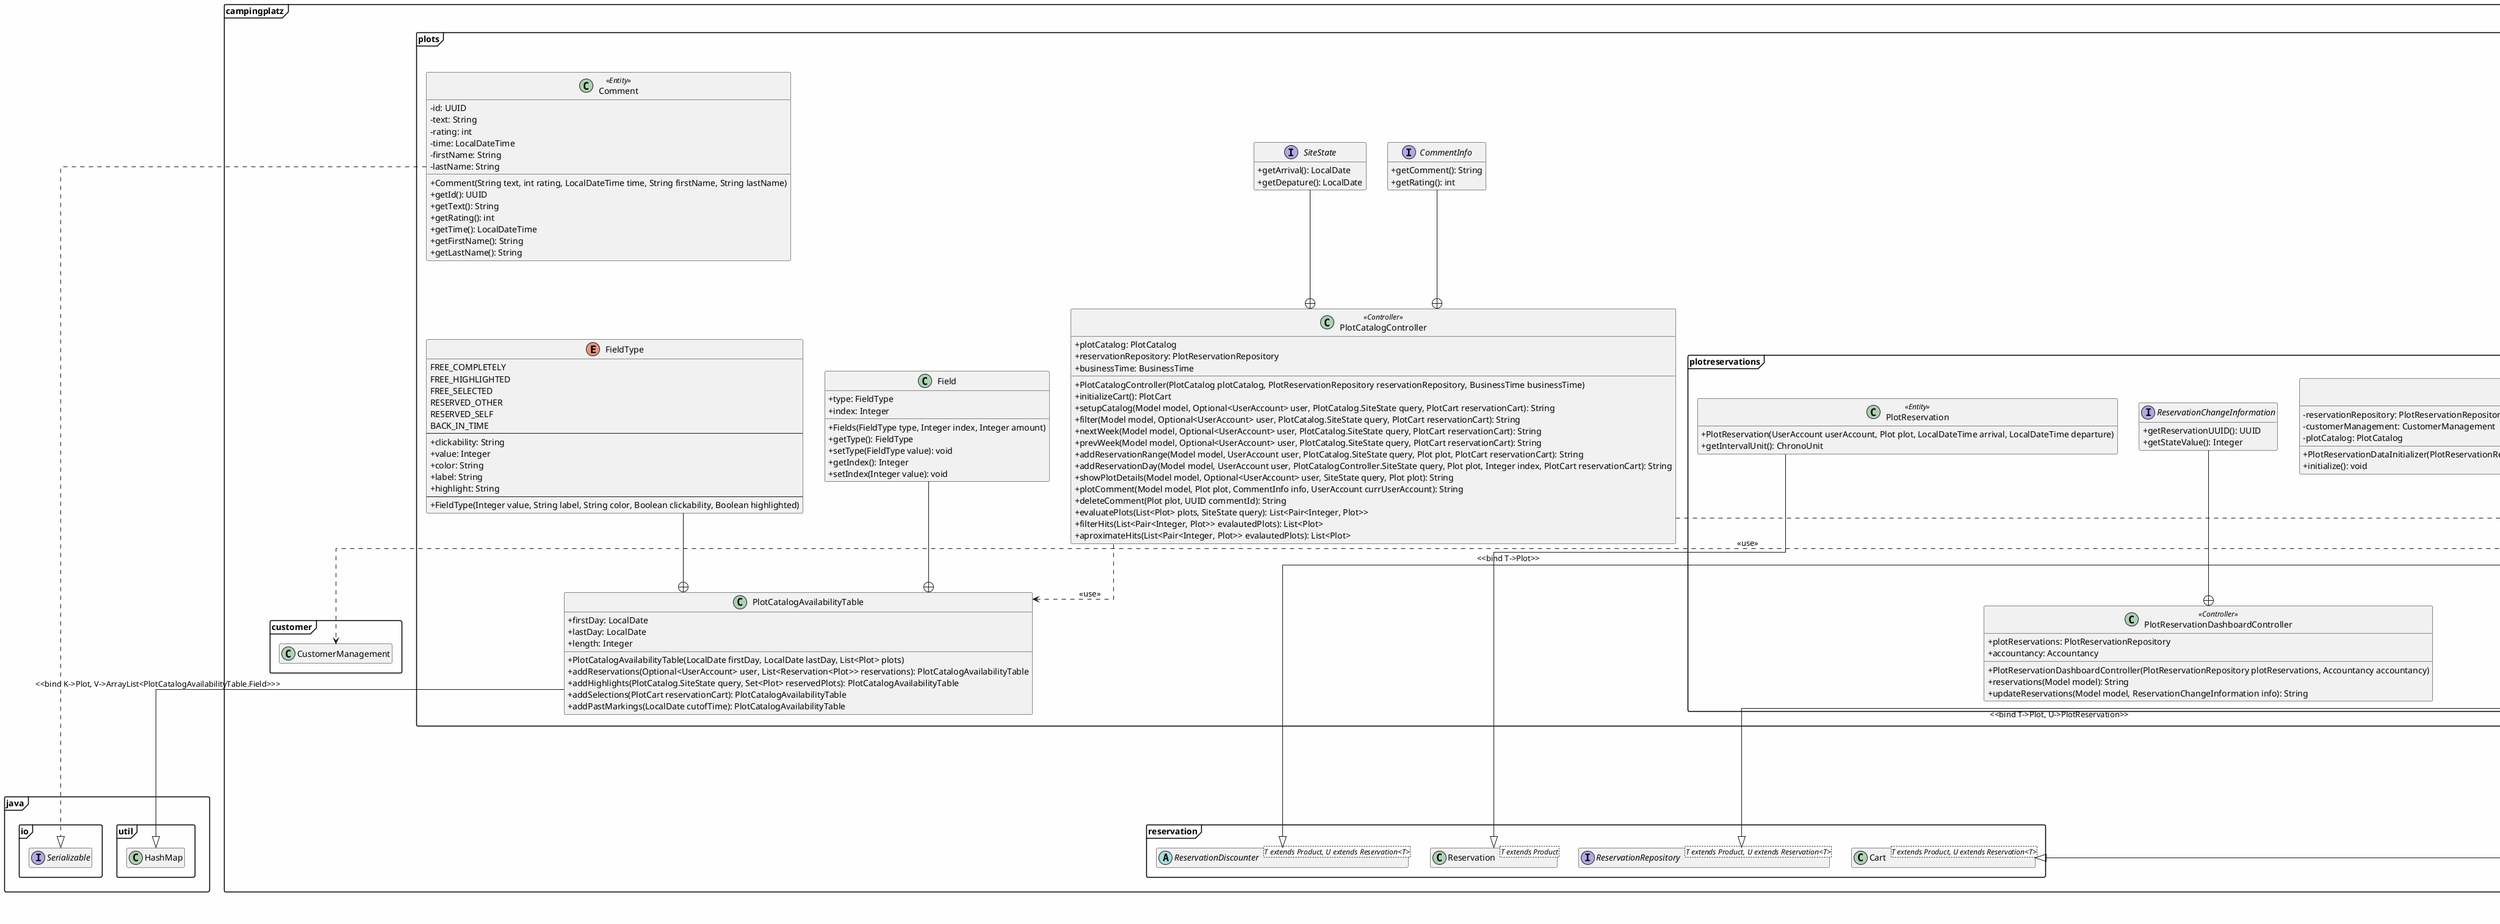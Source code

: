 @startuml
hide empty fields
hide empty methods
skinparam classAttributeIconSize 0
skinparam linetype ortho
skinparam BackgroundColor #FEFEFE
allowmixing
skinparam packageStyle Frame

class campingplatz.utils.DetailedProduct
interface org.salespointframework.core.DataInitializer
interface org.salespointframework.catalog.Catalog<T extends Product>
interface java.io.Serializable
class campingplatz.customer.CustomerManagement
class java.util.HashMap
interface org.springframework.data.repository.CrudRepository<T, ID>
abstract class campingplatz.reservation.ReservationDiscounter<T extends Product, U extends Reservation<T>>

class campingplatz.reservation.Cart<T extends Product, U extends Reservation<T>>
class campingplatz.reservation.Reservation<T extends Product>

interface campingplatz.reservation.ReservationRepository<T extends Product, U extends Reservation<T>>


package campingplatz.plots {
    class Comment<<Entity>>{
    -id: UUID
    -text: String
    -rating: int
    -time: LocalDateTime
    -firstName: String
    -lastName: String
    +Comment(String text, int rating, LocalDateTime time, String firstName, String lastName)
    +getId(): UUID
    +getText(): String
    +getRating(): int
    +getTime(): LocalDateTime
    +getFirstName(): String
    +getLastName(): String
    }
    class CommentDataInitializer<<Component>>{
    -reservationRepository: PlotReservationRepository
    -customerManagement: CustomerManagement
    -plotCatalog: PlotCatalog
    +CommentDataInitializer(PlotReservationRepository reservationRepository, CustomerManagement customerManagement, PlotCatalog plotCatalog)
    +maxDaysInThePast = 1000: Integer
    +randomTime(): LocalDateTime
    +createComment(String text, Integer rating, Customer customer): Comment
    +initialize(): void
    }
    package plotreservations{
        class PlotCart
        class PlotReservation<<Entity>>{
        +PlotReservation(UserAccount userAccount, Plot plot, LocalDateTime arrival, LocalDateTime departure)
        +getIntervalUnit(): ChronoUnit
        }
        interface PlotReservationRepository
        class PlotReservationDataInitializer<<Component>>{
        -reservationRepository: PlotReservationRepository
        -customerManagement: CustomerManagement
        -plotCatalog: PlotCatalog
        +PlotReservationDataInitializer(PlotReservationRepository reservationRepository, CustomerManagement customerManagement, PlotCatalog plotCatalog)
        +initialize(): void
        }
        class PlotReservationDashboardController<<Controller>>{
        +plotReservations: PlotReservationRepository
        +accountancy: Accountancy
        +PlotReservationDashboardController(PlotReservationRepository plotReservations, Accountancy accountancy)
        +reservations(Model model): String
        +updateReservations(Model model, ReservationChangeInformation info): String
        }
        interface ReservationChangeInformation{
        +getReservationUUID(): UUID
        +getStateValue(): Integer
        }
    }
    package plotdiscounts{
        interface PlotReservationDiscountRepository<<Repository>>{
        +findAll(): List<PlotReservationDiscount>
        +findAllByAmount(Integer amount): List<PlotReservationDiscount>
        }
        class PlotReservationDiscountDataInitilizer<<Component>>{
        -discountRepository: PlotReservationDiscountRepository
        +PlotReservationDiscountDataInitilizer(PlotReservationDiscountRepository discountRepository)
        +initialize(): void
        }
        class PlotReservationDiscount<<Entity>>{
        -id: UUID
        -amount: Integer
        -discount: Double
        +PlotReservationDiscount(Integer amount, Double discount)
        +getDiscountPercent(): Long
        +setDiscountPercent(Integer discountPercent): void
        +setDiscount(double discount): void
        +getId(): UUID
        +getAmount(): Integer
        +setAmount(Integer value): void
        +getDiscount(): Double
        }
        class PlotReservationDiscounter{
        +reservations: List<PlotReservation>
        +discounts: List<PlotReservationDiscount>
        +PlotReservationDiscounter(List<PlotReservation> reservations, List<PlotReservationDiscount> discounts)
        +applyDiscount(PlotReservation reservation): void
        }
        class PlotReservationDiscountDashboardController<<Controller>>{
        -plotReservationDiscounts: PlotReservationDiscountRepository
        +PlotReservationDiscountDashboardController(PlotReservationDiscountRepository plotReservationDiscounts)
        +discount(Model model): String
        +changeDiscount(Model model, DiscountInformation info): String
        +createDiscount(Model model, DiscountInformation info): String
        +deleteDiscount(Model model, DiscountInformation info): String
        }
        interface DiscountInformation{
        +getUUID(): UUID
        +getAmount(): Integer
        +getDiscount(): Integer
        }
        }

    class Plot<<Entity>>{
    -size: Double
    -parking: ParkingLot
    -state = State.OPERATIONAL: State
    -comments: List<Comment>
    +Plot(String name, Double size, Money price, ParkingLot parking, String imagePath, String description)
    +getPriceDouble(): Double
    +getPriceString(): String
    +getSizeString(): String
    +averageRating(): Double
    +addComment(Comment comment): void
    +deleteComment(UUID id): void
    +getSize(): Double
    +setSize(Double value): void
    +getParking(): ParkingLot
    +setParking(ParkingLot value): void
    +getState(): State
    +setState(State value): void
    +getComments(): List<Comment>
    +setComments(List<Comment> value): void
    }
    enum ParkingLot<<enumeration>>{
    NONE
    BIKE_PARKING
    CAR_PARKING
    CAMPER_PARKING
    --
    +size: Integer
    +label: String
    --
    +ParkingLot(size: Integer, label: String)
    +{static} fromNumber(Integer i): ParkingLot
    }
    enum State{
    OPERATIONAL,
    DEFECTIVE,
    HIDDEN
    +index: Integer
    +label: String
    +State(Integer index, String label)
    +{static}fromNumber(Integer i): State
    }
    interface PlotCatalog<<Repository>>{
    +findByState(Plot.State state): List<Plot>
    }
    class PlotCatalogAvailabilityTable{
    +firstDay: LocalDate
    +lastDay: LocalDate
    +length: Integer
    +PlotCatalogAvailabilityTable(LocalDate firstDay, LocalDate lastDay, List<Plot> plots)
    +addReservations(Optional<UserAccount> user, List<Reservation<Plot>> reservations): PlotCatalogAvailabilityTable
    +addHighlights(PlotCatalog.SiteState query, Set<Plot> reservedPlots): PlotCatalogAvailabilityTable
    +addSelections(PlotCart reservationCart): PlotCatalogAvailabilityTable
    +addPastMarkings(LocalDate cutofTime): PlotCatalogAvailabilityTable
    }
    enum FieldType{
    FREE_COMPLETELY
    FREE_HIGHLIGHTED
    FREE_SELECTED
    RESERVED_OTHER
    RESERVED_SELF
    BACK_IN_TIME
    --
    +clickability: String
    +value: Integer
    +color: String
    +label: String
    +highlight: String
    --
    +FieldType(Integer value, String label, String color, Boolean clickability, Boolean highlighted)
    }
    class Field{
    +type: FieldType
    +index: Integer
    +Fields(FieldType type, Integer index, Integer amount)
    +getType(): FieldType
    +setType(FieldType value): void
    +getIndex(): Integer
    +setIndex(Integer value): void
    }
    class PlotCatalogController<<Controller>>{
    +plotCatalog: PlotCatalog
    +reservationRepository: PlotReservationRepository
    +businessTime: BusinessTime
    +PlotCatalogController(PlotCatalog plotCatalog, PlotReservationRepository reservationRepository, BusinessTime businessTime)
    +initializeCart(): PlotCart
    +setupCatalog(Model model, Optional<UserAccount> user, PlotCatalog.SiteState query, PlotCart reservationCart): String
    +filter(Model model, Optional<UserAccount> user, PlotCatalog.SiteState query, PlotCart reservationCart): String
    +nextWeek(Model model, Optional<UserAccount> user, PlotCatalog.SiteState query, PlotCart reservationCart): String
    +prevWeek(Model model, Optional<UserAccount> user, PlotCatalog.SiteState query, PlotCart reservationCart): String
    +addReservationRange(Model model, UserAccount user, PlotCatalog.SiteState query, Plot plot, PlotCart reservationCart): String
    +addReservationDay(Model model, UserAccount user, PlotCatalogController.SiteState query, Plot plot, Integer index, PlotCart reservationCart): String
    +showPlotDetails(Model model, Optional<UserAccount> user, SiteState query, Plot plot): String
    +plotComment(Model model, Plot plot, CommentInfo info, UserAccount currUserAccount): String
    +deleteComment(Plot plot, UUID commentId): String
    +evaluatePlots(List<Plot> plots, SiteState query): List<Pair<Integer, Plot>>
    +filterHits(List<Pair<Integer, Plot>> evalautedPlots): List<Plot>
    +aproximateHits(List<Pair<Integer, Plot>> evalautedPlots): List<Plot>
    }
    interface CommentInfo{
        +getComment(): String
        +getRating(): int
        }
    interface SiteState{
    +getArrival(): LocalDate
    +getDepature(): LocalDate
    }
    class PlotCatalogDataInitializer<<Component>>{
    -plotCatalog PlotCatalog
    +PlotCatalogDataInitializer(PlotCatalog plotCatalog)
    +initialize(): void
    }
    class PlotDashboardController<<Controller>>{
    +plotCatalog: PlotCatalog
    +accountancy: Accountancy
    +PlotDashboardController(PlotCatalog plotCatalog, Accountancy accountancy)
    +plots(Model model): String
    +changePlotDetails(Model model, PlotInformation info): String
    +createPlot(Model model, PlotInformation info): String
    }
    interface PlotInformation{
    +getPlotID(): Product.ProductIdentifier
    +getName(): String
    +getSize(): Double
    +getParkingValue(): Integer
    +getPrice(): Double
    +getDescription(): String
    +getPicture(): String
    +getState(): Integer
    +getRepairCost(): Double
    }
}
Comment ..|> Serializable
CommentDataInitializer ..|> DataInitializer
CommentDataInitializer ..> PlotCatalog:<<use>>
CommentDataInitializer ..> PlotReservationRepository:<<use>>
CommentDataInitializer ..> CustomerManagement:<<use>>

Plot --|> DetailedProduct
ParkingLot --+ Plot
State --+ Plot

PlotCatalog --|> Catalog: <<bind T->Plot>>
SiteState --+ PlotCatalogController
CommentInfo --+ PlotCatalogController

PlotCatalogAvailabilityTable --|> HashMap: <<bind K->Plot, V->ArrayList<PlotCatalogAvailabilityTable.Field>>>

FieldType --+ PlotCatalogAvailabilityTable
Field --+ PlotCatalogAvailabilityTable

PlotCatalogDataInitializer ..|> DataInitializer
PlotReservationDataInitializer ..|> DataInitializer

PlotCart --|> Cart: <<bind T->Plot, U->PlotReservation>>
PlotReservation --|> Reservation: <<bind T->Plot>>
PlotReservationRepository --|> ReservationRepository: <<bind T->Plot, U->PlotReservation>>

PlotCatalogController ..> PlotCatalogAvailabilityTable: <<use>>

PlotInformation --+ PlotDashboardController
PlotDashboardController ..> PlotCatalog: <<use>>
PlotCatalogController ..> PlotCatalog: <<use>>

PlotCatalogDataInitializer ..> PlotCatalog: <<use>>

PlotReservationDataInitializer ..> PlotReservationRepository: <<use>>

ReservationChangeInformation --+ PlotReservationDashboardController

PlotReservationDiscountRepository --|> CrudRepository: <<bind T->PlotReservationDiscount, ID->UUID>>

PlotReservationDiscountDataInitilizer ..|> DataInitializer

PlotReservationDiscounter --|> ReservationDiscounter: <<bind T->Plot, U->PlotReservation>>

DiscountInformation --+ PlotReservationDiscountDashboardController
@enduml